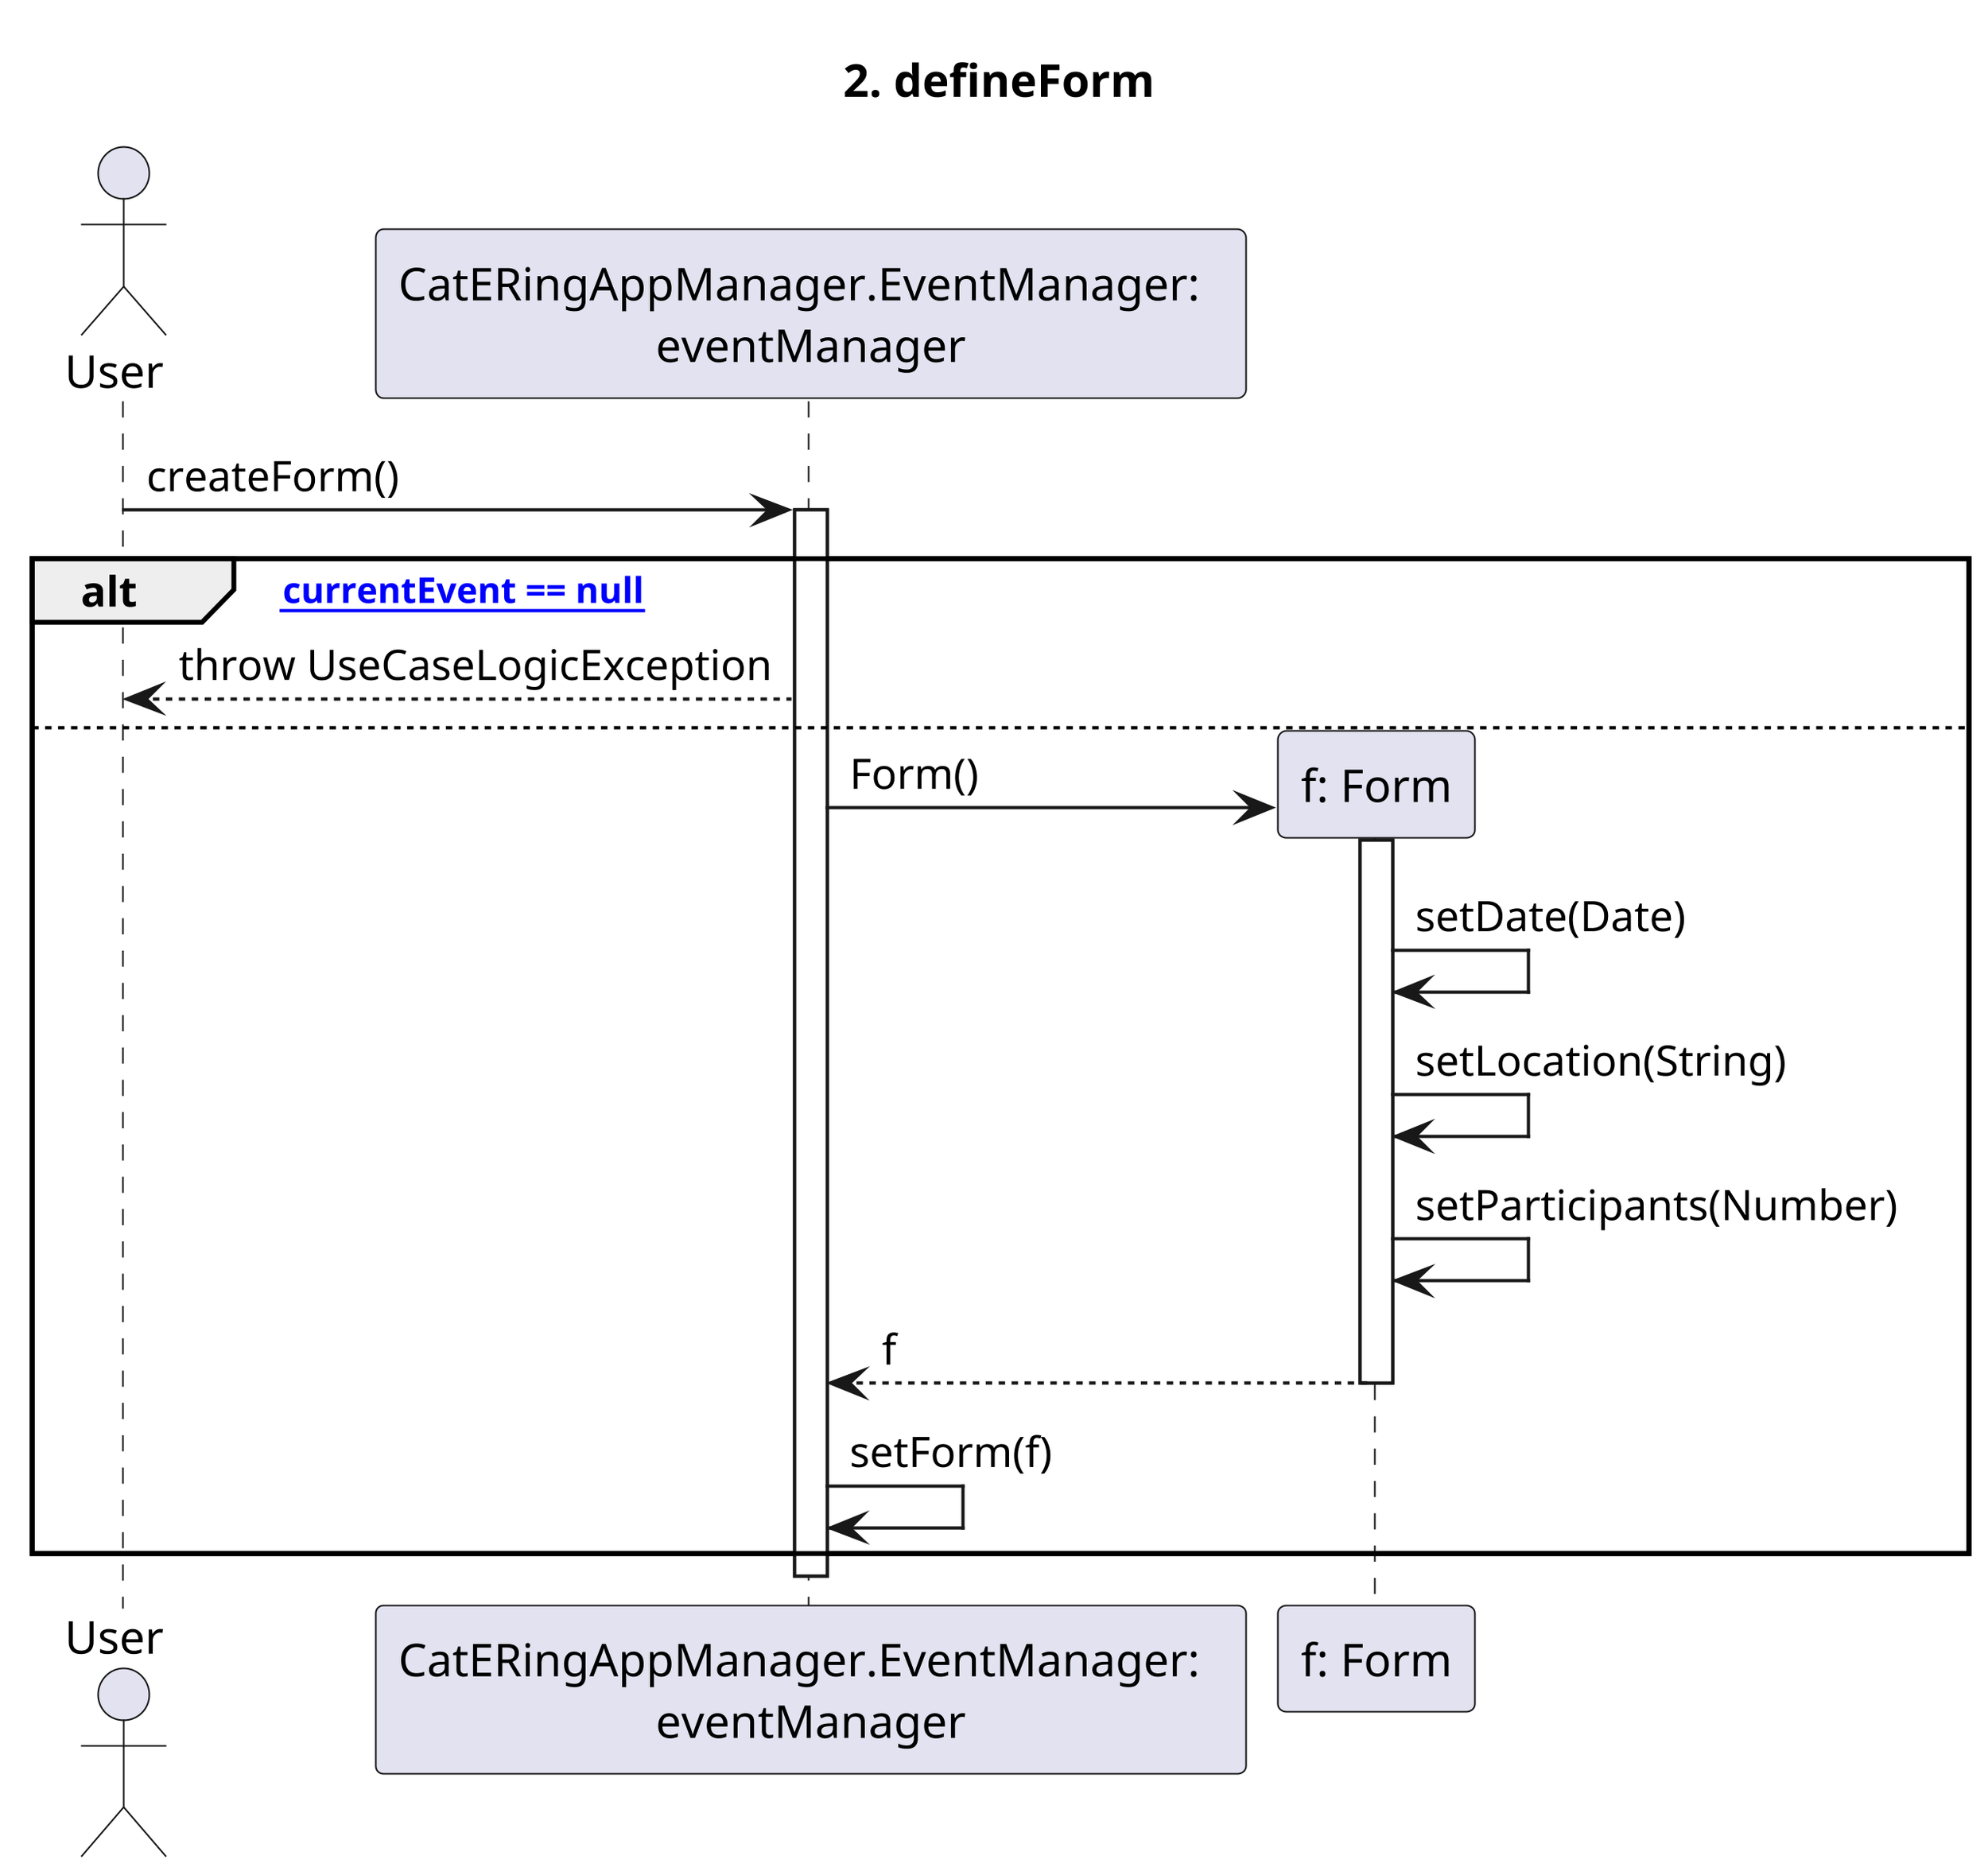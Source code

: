 @startuml

skinparam Dpi 400

title: 2. defineForm

Actor User
Participant "CatERingAppManager.EventManager:  \neventManager" as EM

User -> EM: createForm()
Activate EM
alt ["currentEvent == null"]
    EM --> User: throw UseCaseLogicException
else
    create "f: Form"
    EM -> "f: Form": Form()
    Activate "f: Form"

    "f: Form" -> "f: Form": setDate(Date)
    "f: Form" -> "f: Form": setLocation(String)
    "f: Form" -> "f: Form": setParticipants(Number)

    "f: Form" --> EM: f
    Deactivate "f: Form"
    EM -> EM: setForm(f)
end
Deactivate EM









@enduml
